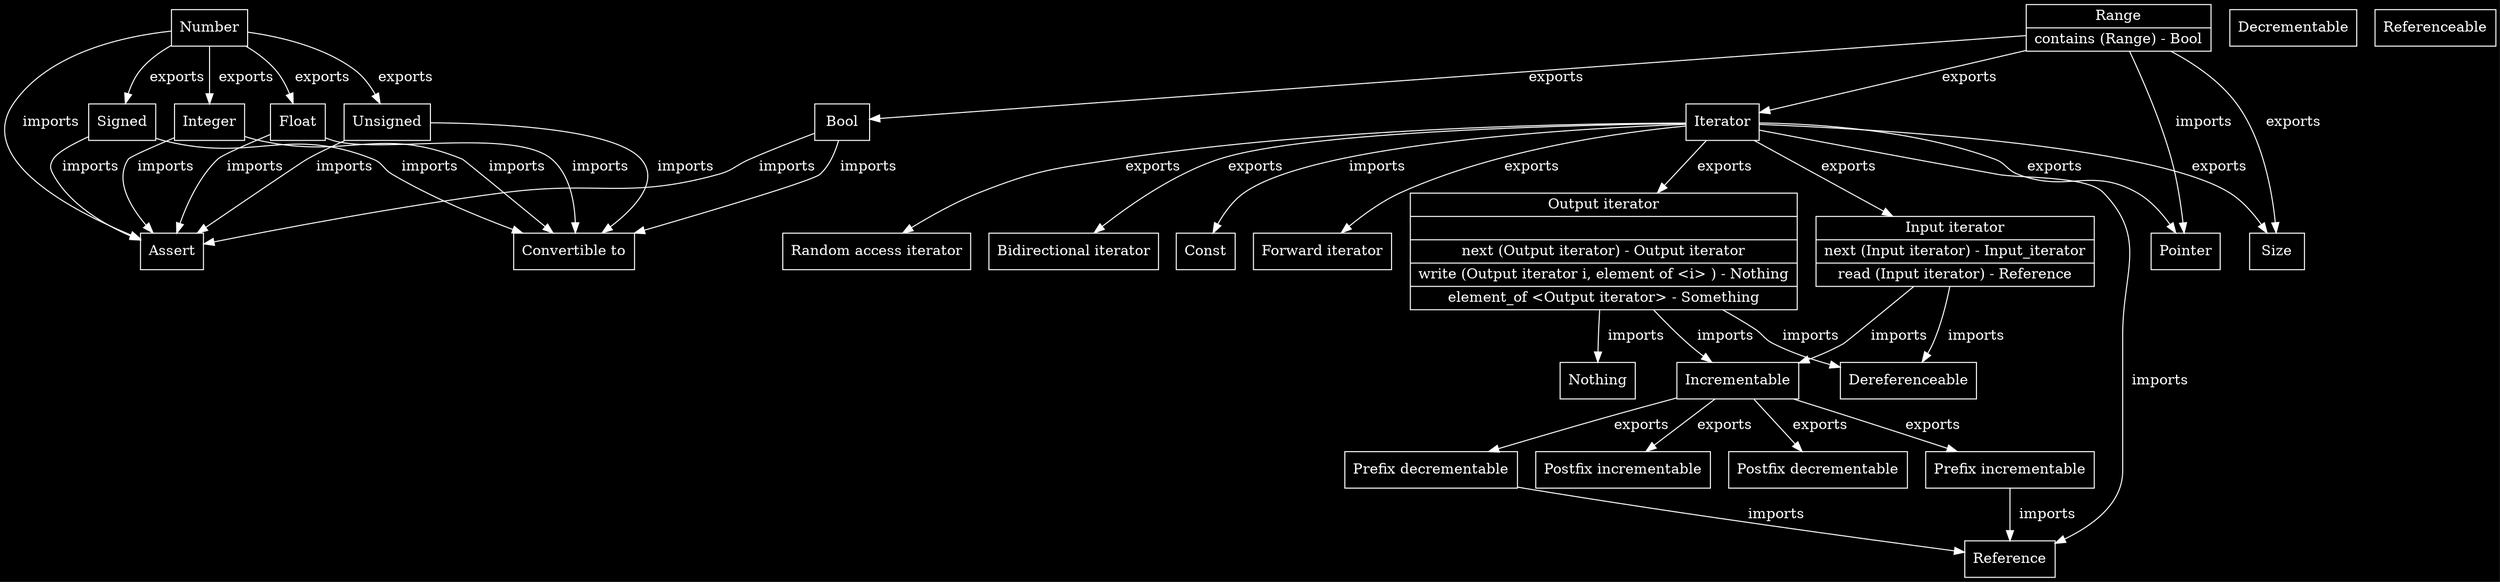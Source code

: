 digraph structs 
{
	bgcolor=red;
	compound=true;
	ratio=fill;
	fill=true;
	graph [dpi = 1000 bgcolor=black fontcolor=white color=white];
	node [dpi = 1000 bgcolor=black fillcolor=black style=filled color=white fontcolor=white];
	edge [dpi = 1000 bgcolor=black color=white fontcolor=white];


	Assert [shape = record, label = "{Assert}"]


	"Bidirectional iterator" [shape = record, label = "{Bidirectional iterator}"]


	Bool [shape = record, label = "{Bool}"]

	"Bool" -> Convertible_to [shape = record, label = "  imports"]
	"Bool" -> Assert [shape = record, label = "  imports"]


	Const [shape = record, label = "{Const}"]	


	Convertible_to [shape = record, label = "{Convertible to}"]


	Decrementable [shape = record, label = "{Decrementable}"]


	Dereferenceable [shape = record, label = "{Dereferenceable}"]


	Float [shape = record, label = "{Float}"]

	"Forward iterator" [shape = record, label = "{Forward iterator}"]


	Integer [shape = record, label = "{Integer}"]

	"Integer" -> Convertible_to [shape = record, label = "  imports"]
	"Integer" -> Assert [shape = record, label = "  imports"]
	

	Iterator [shape = record, label = "{Iterator}"]

	"Iterator" -> "Input iterator" [shape = record, label = "  exports"]
	"Iterator" -> "Output iterator" [shape = record, label = "  exports"]
	"Iterator" -> "Forward iterator" [shape = record, label = "  exports"]
	"Iterator" -> "Bidirectional iterator" [shape = record, label = "  exports"]
	"Iterator" -> "Random access iterator" [shape = record, label = "  exports"]
	"Iterator" -> Const [shape = record, label = "  imports"]
	"Iterator" -> Pointer [shape = record, label = "  exports"]
	"Iterator" -> Size [shape = record, label = "  exports"]
	"Iterator" -> Reference [shape = record, label = "  imports"]


	Incrementable [shape = record, label = "{Incrementable}"]

	Incrementable -> "Prefix incrementable" [shape = record, label = "  exports"]
	Incrementable -> "Prefix decrementable" [shape = record, label = "  exports"]
	Incrementable -> "Postfix incrementable" [shape = record, label = "  exports"]
	Incrementable -> "Postfix decrementable" [shape = record, label = "  exports"]


	"Input iterator" [shape = record, label = "{{Input iterator}|{next (Input iterator) - Input_iterator}|{read (Input iterator) - Reference}}"]

	"Input iterator" -> Incrementable [shape = record, label = "  imports"]
	"Input iterator" -> Dereferenceable [shape = record, label = "  imports"]


	Nothing [shape = record, label = "{Nothing}"]


	Number [shape = record, label = "{Number}"]

	"Number" -> Assert [shape = record, label = "  imports"]
	"Number" -> "Signed" [shape = record, label = "  exports"]
	"Number" -> "Unsigned" [shape = record, label = "  exports"]
	"Number" -> "Integer" [shape = record, label = "  exports"]
	"Number" -> "Float" [shape = record, label = "  exports"]


	"Output iterator" [shape = record, label = "{Output iterator |{}|{next (Output iterator) - Output iterator}|{write (Output iterator i, element of \<i\> ) - Nothing}|{element_of \<Output iterator\> - Something}}"]

	"Output iterator" -> Incrementable [shape = record, label = "  imports"]
	"Output iterator" -> Dereferenceable [shape = record, label = "  imports"]
	"Output iterator" -> Nothing [shape = record, label = "  imports"]


	Pointer [shape = record, label = "{Pointer}"]

	"Postfix incrementable" [shape = record, label = "{Postfix incrementable}"]

	"Postfix decrementable" [shape = record, label = "{Postfix decrementable}"]


	"Prefix incrementable" [shape = record, label = "{Prefix incrementable}"]

	"Prefix incrementable" -> Reference [shape = record, label = "  imports"]	


	"Prefix decrementable" [shape = record, label = "{Prefix decrementable}"]

	"Prefix decrementable" -> Reference [shape = record, label = "  imports"]


	"Random access iterator" [shape = record, label = "{Random access iterator}"]


	Range [shape = record, label = "{Range |{contains (Range) - Bool}}"]

	"Range" -> Bool [shape = record, label = "  exports"]
	"Range" -> Iterator [shape = record, label = "  exports"]
	"Range" -> Pointer [shape = record, label = "  imports"]
	"Range" -> Size [shape = record, label = "  exports"]


	Reference [shape = record, label = "{Reference}"]


	Referenceable [shape = record, label = "{Referenceable}"]	


	Signed [shape = record, label = "{Signed}"]

	"Signed" -> Convertible_to [shape = record, label = "  imports"]
	"Signed" -> Assert [shape = record, label = "  imports"]


	Size [shape = record, label = "{Size}"]


	Unsigned [shape = record, label = "{Unsigned}"]

	"Unsigned" -> Convertible_to [shape = record, label = "  imports"]
	"Unsigned" -> Assert [shape = record, label = "  imports"]





















	


	"Float" -> Convertible_to [shape = record, label = "  imports"]
	"Float" -> Assert [shape = record, label = "  imports"]
}


